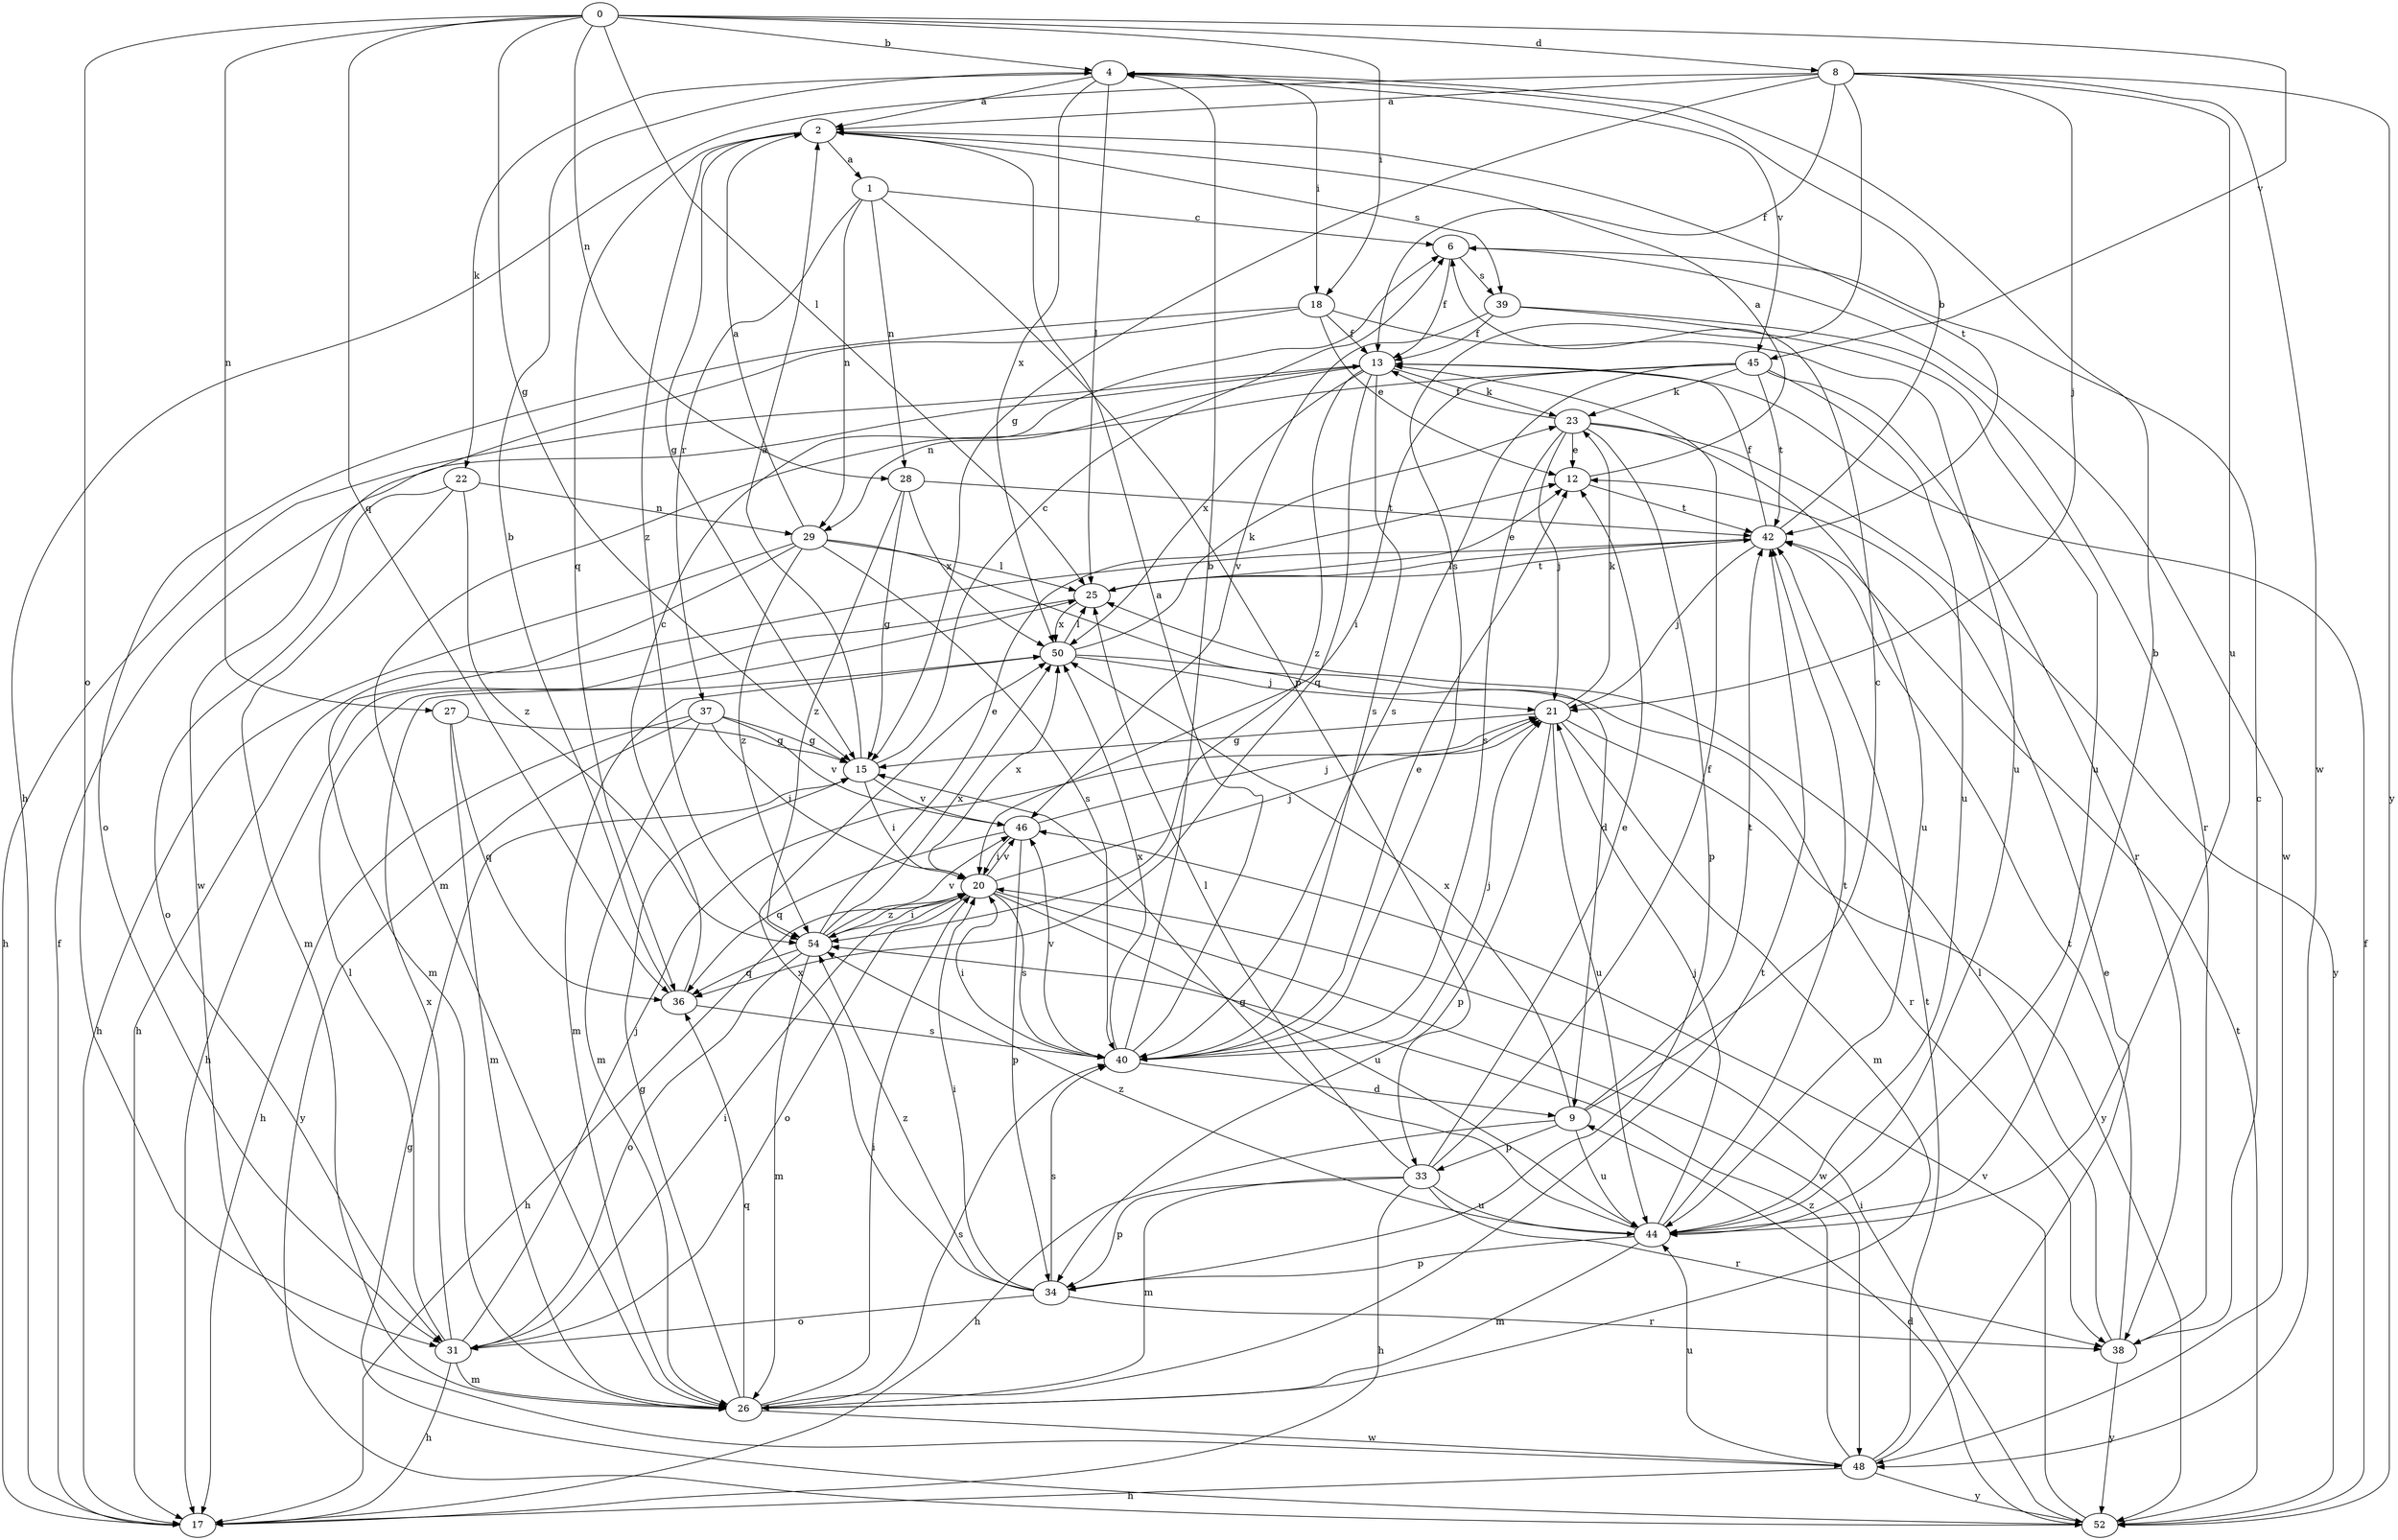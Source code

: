 strict digraph  {
0;
1;
2;
4;
6;
8;
9;
12;
13;
15;
17;
18;
20;
21;
22;
23;
25;
26;
27;
28;
29;
31;
33;
34;
36;
37;
38;
39;
40;
42;
44;
45;
46;
48;
50;
52;
54;
0 -> 4  [label=b];
0 -> 8  [label=d];
0 -> 15  [label=g];
0 -> 18  [label=i];
0 -> 25  [label=l];
0 -> 27  [label=n];
0 -> 28  [label=n];
0 -> 31  [label=o];
0 -> 36  [label=q];
0 -> 45  [label=v];
1 -> 6  [label=c];
1 -> 28  [label=n];
1 -> 29  [label=n];
1 -> 33  [label=p];
1 -> 37  [label=r];
2 -> 1  [label=a];
2 -> 15  [label=g];
2 -> 36  [label=q];
2 -> 39  [label=s];
2 -> 42  [label=t];
2 -> 54  [label=z];
4 -> 2  [label=a];
4 -> 18  [label=i];
4 -> 22  [label=k];
4 -> 25  [label=l];
4 -> 45  [label=v];
4 -> 50  [label=x];
6 -> 13  [label=f];
6 -> 39  [label=s];
6 -> 48  [label=w];
8 -> 2  [label=a];
8 -> 13  [label=f];
8 -> 15  [label=g];
8 -> 17  [label=h];
8 -> 21  [label=j];
8 -> 40  [label=s];
8 -> 44  [label=u];
8 -> 48  [label=w];
8 -> 52  [label=y];
9 -> 6  [label=c];
9 -> 17  [label=h];
9 -> 33  [label=p];
9 -> 42  [label=t];
9 -> 44  [label=u];
9 -> 50  [label=x];
12 -> 2  [label=a];
12 -> 42  [label=t];
13 -> 17  [label=h];
13 -> 23  [label=k];
13 -> 29  [label=n];
13 -> 36  [label=q];
13 -> 40  [label=s];
13 -> 50  [label=x];
13 -> 54  [label=z];
15 -> 2  [label=a];
15 -> 6  [label=c];
15 -> 20  [label=i];
15 -> 46  [label=v];
17 -> 13  [label=f];
18 -> 12  [label=e];
18 -> 13  [label=f];
18 -> 31  [label=o];
18 -> 44  [label=u];
18 -> 48  [label=w];
20 -> 17  [label=h];
20 -> 21  [label=j];
20 -> 31  [label=o];
20 -> 40  [label=s];
20 -> 44  [label=u];
20 -> 46  [label=v];
20 -> 48  [label=w];
20 -> 50  [label=x];
20 -> 54  [label=z];
21 -> 15  [label=g];
21 -> 23  [label=k];
21 -> 26  [label=m];
21 -> 34  [label=p];
21 -> 44  [label=u];
21 -> 52  [label=y];
22 -> 26  [label=m];
22 -> 29  [label=n];
22 -> 31  [label=o];
22 -> 54  [label=z];
23 -> 12  [label=e];
23 -> 13  [label=f];
23 -> 21  [label=j];
23 -> 34  [label=p];
23 -> 40  [label=s];
23 -> 44  [label=u];
23 -> 52  [label=y];
25 -> 12  [label=e];
25 -> 17  [label=h];
25 -> 42  [label=t];
25 -> 50  [label=x];
26 -> 15  [label=g];
26 -> 20  [label=i];
26 -> 36  [label=q];
26 -> 40  [label=s];
26 -> 42  [label=t];
26 -> 48  [label=w];
27 -> 15  [label=g];
27 -> 26  [label=m];
27 -> 36  [label=q];
28 -> 15  [label=g];
28 -> 42  [label=t];
28 -> 50  [label=x];
28 -> 54  [label=z];
29 -> 2  [label=a];
29 -> 9  [label=d];
29 -> 17  [label=h];
29 -> 25  [label=l];
29 -> 26  [label=m];
29 -> 40  [label=s];
29 -> 54  [label=z];
31 -> 17  [label=h];
31 -> 20  [label=i];
31 -> 21  [label=j];
31 -> 25  [label=l];
31 -> 26  [label=m];
31 -> 50  [label=x];
33 -> 12  [label=e];
33 -> 13  [label=f];
33 -> 17  [label=h];
33 -> 25  [label=l];
33 -> 26  [label=m];
33 -> 34  [label=p];
33 -> 38  [label=r];
33 -> 44  [label=u];
34 -> 20  [label=i];
34 -> 31  [label=o];
34 -> 38  [label=r];
34 -> 40  [label=s];
34 -> 50  [label=x];
34 -> 54  [label=z];
36 -> 4  [label=b];
36 -> 6  [label=c];
36 -> 40  [label=s];
37 -> 15  [label=g];
37 -> 17  [label=h];
37 -> 20  [label=i];
37 -> 26  [label=m];
37 -> 46  [label=v];
37 -> 52  [label=y];
38 -> 6  [label=c];
38 -> 25  [label=l];
38 -> 42  [label=t];
38 -> 52  [label=y];
39 -> 13  [label=f];
39 -> 38  [label=r];
39 -> 44  [label=u];
39 -> 46  [label=v];
40 -> 2  [label=a];
40 -> 4  [label=b];
40 -> 9  [label=d];
40 -> 12  [label=e];
40 -> 20  [label=i];
40 -> 21  [label=j];
40 -> 46  [label=v];
40 -> 50  [label=x];
42 -> 4  [label=b];
42 -> 13  [label=f];
42 -> 17  [label=h];
42 -> 21  [label=j];
42 -> 25  [label=l];
44 -> 4  [label=b];
44 -> 15  [label=g];
44 -> 21  [label=j];
44 -> 26  [label=m];
44 -> 34  [label=p];
44 -> 42  [label=t];
44 -> 54  [label=z];
45 -> 20  [label=i];
45 -> 23  [label=k];
45 -> 26  [label=m];
45 -> 38  [label=r];
45 -> 40  [label=s];
45 -> 42  [label=t];
45 -> 44  [label=u];
46 -> 20  [label=i];
46 -> 21  [label=j];
46 -> 34  [label=p];
46 -> 36  [label=q];
48 -> 12  [label=e];
48 -> 17  [label=h];
48 -> 42  [label=t];
48 -> 44  [label=u];
48 -> 52  [label=y];
48 -> 54  [label=z];
50 -> 21  [label=j];
50 -> 23  [label=k];
50 -> 25  [label=l];
50 -> 26  [label=m];
50 -> 38  [label=r];
52 -> 9  [label=d];
52 -> 13  [label=f];
52 -> 15  [label=g];
52 -> 20  [label=i];
52 -> 42  [label=t];
52 -> 46  [label=v];
54 -> 12  [label=e];
54 -> 20  [label=i];
54 -> 26  [label=m];
54 -> 31  [label=o];
54 -> 36  [label=q];
54 -> 46  [label=v];
54 -> 50  [label=x];
}
